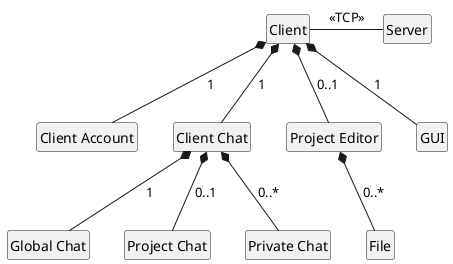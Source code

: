 @startuml
hide circle
hide empty members

class "Client" as sq 
class "Client Account" as ua 
class "Client Chat" as sqc 
class "Project Editor" as sqe 
class "File" as sqf 
class "Global Chat" as gchat 
class "Project Chat" as pchat 
class "Private Chat" as fchat 
class "Server" as sqse
class "GUI" as gui

sq -right- sqse : <<TCP>>

sq *-- ua : 1
sq *-- sqc : 1
sq *-- sqe : 0..1
sq *-- gui : 1

sqc *-- gchat : 1
sqc *-- pchat : 0..1
sqc *-- fchat : 0..*

sqe *-- sqf : 0..*


@enduml